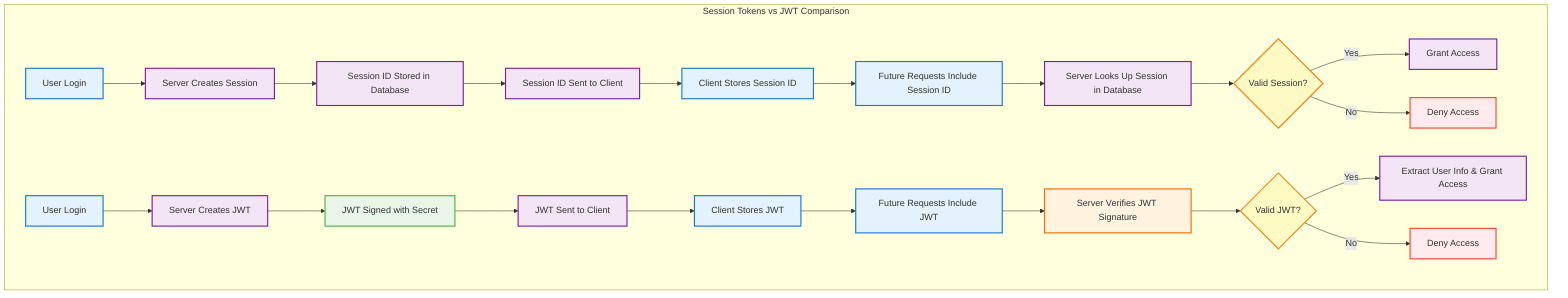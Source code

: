 graph TB
    subgraph "Session Tokens vs JWT Comparison"
        ST1[User Login]:::user --> ST2[Server Creates Session]:::server
        ST2 --> ST3[Session ID Stored in Database]:::server
        ST3 --> ST4[Session ID Sent to Client]:::server
        ST4 --> ST5[Client Stores Session ID]:::user
        ST5 --> ST6[Future Requests Include Session ID]:::user
        ST6 --> ST7[Server Looks Up Session in Database]:::server
        ST7 --> ST8{Valid Session?}:::decision
        ST8 -->|Yes| ST9[Grant Access]:::server
        ST8 -->|No| ST10[Deny Access]:::error
        
        JT1[User Login]:::user --> JT2[Server Creates JWT]:::server
        JT2 --> JT3[JWT Signed with Secret]:::jwt
        JT3 --> JT4[JWT Sent to Client]:::server
        JT4 --> JT5[Client Stores JWT]:::user
        JT5 --> JT6[Future Requests Include JWT]:::user
        JT6 --> JT7[Server Verifies JWT Signature]:::security
        JT7 --> JT8{Valid JWT?}:::decision
        JT8 -->|Yes| JT9[Extract User Info & Grant Access]:::server
        JT8 -->|No| JT10[Deny Access]:::error
    end

    classDef user fill:#e3f2fd,stroke:#1976d2,stroke-width:2px
    classDef server fill:#f3e5f5,stroke:#7b1fa2,stroke-width:2px  
    classDef jwt fill:#e8f5e8,stroke:#4caf50,stroke-width:2px
    classDef security fill:#fff3e0,stroke:#ef6c00,stroke-width:2px
    classDef error fill:#ffebee,stroke:#f44336,stroke-width:2px
    classDef decision fill:#fff9c4,stroke:#f57f17,stroke-width:2px
